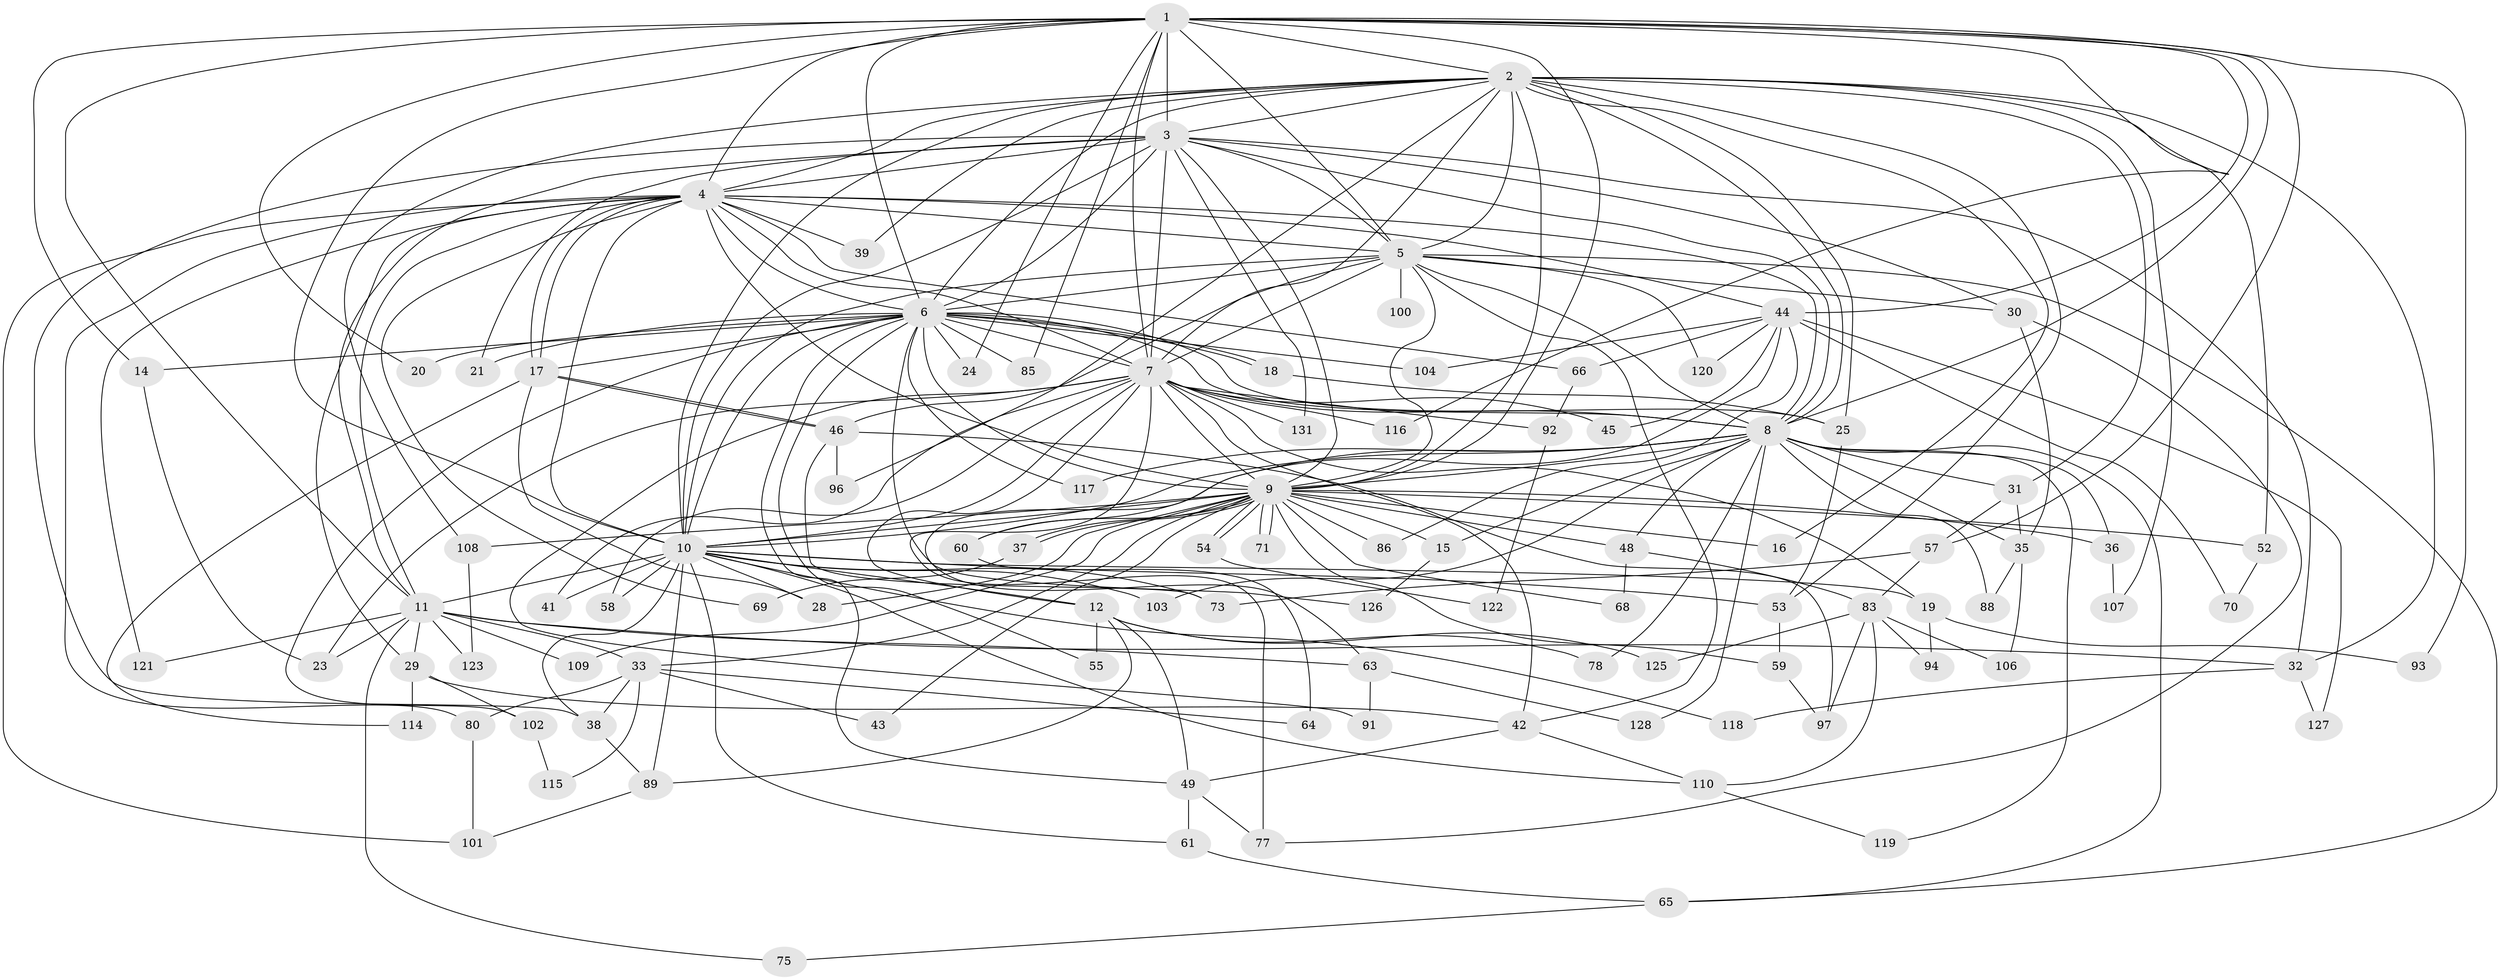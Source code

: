 // Generated by graph-tools (version 1.1) at 2025/51/02/27/25 19:51:50]
// undirected, 100 vertices, 244 edges
graph export_dot {
graph [start="1"]
  node [color=gray90,style=filled];
  1 [super="+22"];
  2 [super="+26"];
  3 [super="+62"];
  4 [super="+72"];
  5 [super="+50"];
  6 [super="+98"];
  7 [super="+124"];
  8 [super="+105"];
  9 [super="+84"];
  10 [super="+13"];
  11 [super="+40"];
  12 [super="+34"];
  14 [super="+27"];
  15;
  16;
  17 [super="+79"];
  18 [super="+74"];
  19;
  20;
  21;
  23;
  24;
  25;
  28;
  29 [super="+47"];
  30;
  31;
  32 [super="+81"];
  33 [super="+51"];
  35 [super="+82"];
  36;
  37;
  38 [super="+129"];
  39;
  41;
  42;
  43;
  44 [super="+87"];
  45;
  46;
  48 [super="+130"];
  49 [super="+67"];
  52 [super="+76"];
  53 [super="+56"];
  54;
  55;
  57;
  58;
  59;
  60;
  61;
  63;
  64;
  65 [super="+95"];
  66;
  68;
  69;
  70;
  71;
  73 [super="+99"];
  75;
  77 [super="+90"];
  78;
  80;
  83 [super="+113"];
  85;
  86;
  88;
  89;
  91;
  92;
  93;
  94;
  96;
  97 [super="+111"];
  100;
  101 [super="+112"];
  102;
  103;
  104;
  106;
  107;
  108;
  109;
  110;
  114;
  115;
  116;
  117;
  118;
  119;
  120;
  121;
  122;
  123;
  125;
  126;
  127;
  128;
  131;
  1 -- 2;
  1 -- 3 [weight=2];
  1 -- 4;
  1 -- 5;
  1 -- 6;
  1 -- 7;
  1 -- 8;
  1 -- 9;
  1 -- 10;
  1 -- 11;
  1 -- 14;
  1 -- 20;
  1 -- 24;
  1 -- 44 [weight=2];
  1 -- 57;
  1 -- 85;
  1 -- 93;
  1 -- 116;
  2 -- 3;
  2 -- 4;
  2 -- 5;
  2 -- 6 [weight=2];
  2 -- 7;
  2 -- 8 [weight=2];
  2 -- 9;
  2 -- 10;
  2 -- 16;
  2 -- 25;
  2 -- 31;
  2 -- 32;
  2 -- 39;
  2 -- 52;
  2 -- 96;
  2 -- 107;
  2 -- 108;
  2 -- 53;
  3 -- 4;
  3 -- 5;
  3 -- 6 [weight=2];
  3 -- 7;
  3 -- 8;
  3 -- 9;
  3 -- 10;
  3 -- 21;
  3 -- 30;
  3 -- 11;
  3 -- 32;
  3 -- 131;
  3 -- 38;
  4 -- 5;
  4 -- 6;
  4 -- 7;
  4 -- 8;
  4 -- 9;
  4 -- 10;
  4 -- 17;
  4 -- 17;
  4 -- 29;
  4 -- 39;
  4 -- 44;
  4 -- 66;
  4 -- 69;
  4 -- 80;
  4 -- 121;
  4 -- 11;
  4 -- 101;
  5 -- 6;
  5 -- 7;
  5 -- 8;
  5 -- 9;
  5 -- 10 [weight=2];
  5 -- 30;
  5 -- 42;
  5 -- 65;
  5 -- 100 [weight=2];
  5 -- 120;
  5 -- 46;
  6 -- 7;
  6 -- 8;
  6 -- 9;
  6 -- 10;
  6 -- 14;
  6 -- 18;
  6 -- 18;
  6 -- 20;
  6 -- 21;
  6 -- 24;
  6 -- 25;
  6 -- 55;
  6 -- 85;
  6 -- 102;
  6 -- 104;
  6 -- 117;
  6 -- 126;
  6 -- 49;
  6 -- 17;
  7 -- 8;
  7 -- 9;
  7 -- 10;
  7 -- 12 [weight=2];
  7 -- 19;
  7 -- 23;
  7 -- 41;
  7 -- 42;
  7 -- 45;
  7 -- 58;
  7 -- 77;
  7 -- 91;
  7 -- 92;
  7 -- 116;
  7 -- 131;
  8 -- 9;
  8 -- 10;
  8 -- 15;
  8 -- 31;
  8 -- 36;
  8 -- 48;
  8 -- 63;
  8 -- 78;
  8 -- 88;
  8 -- 103;
  8 -- 117;
  8 -- 119;
  8 -- 128;
  8 -- 65;
  8 -- 35;
  9 -- 10;
  9 -- 15;
  9 -- 16;
  9 -- 33 [weight=2];
  9 -- 36;
  9 -- 37;
  9 -- 37;
  9 -- 43;
  9 -- 48 [weight=2];
  9 -- 52 [weight=2];
  9 -- 54;
  9 -- 54;
  9 -- 59;
  9 -- 60;
  9 -- 68;
  9 -- 71;
  9 -- 71;
  9 -- 86;
  9 -- 108;
  9 -- 109;
  9 -- 28;
  10 -- 11;
  10 -- 12;
  10 -- 28;
  10 -- 38;
  10 -- 41;
  10 -- 53;
  10 -- 58;
  10 -- 61;
  10 -- 73;
  10 -- 89;
  10 -- 103;
  10 -- 110;
  10 -- 118;
  10 -- 19;
  11 -- 23;
  11 -- 29;
  11 -- 32;
  11 -- 33;
  11 -- 75;
  11 -- 109;
  11 -- 123;
  11 -- 121;
  11 -- 63;
  12 -- 49;
  12 -- 55;
  12 -- 78;
  12 -- 89;
  12 -- 125;
  14 -- 23;
  15 -- 126;
  17 -- 28;
  17 -- 46;
  17 -- 46;
  17 -- 114;
  18 -- 25;
  19 -- 93;
  19 -- 94;
  25 -- 53;
  29 -- 102;
  29 -- 42;
  29 -- 114;
  30 -- 35;
  30 -- 77;
  31 -- 35;
  31 -- 57;
  32 -- 118;
  32 -- 127;
  33 -- 38;
  33 -- 43;
  33 -- 80;
  33 -- 115;
  33 -- 64;
  35 -- 106;
  35 -- 88;
  36 -- 107;
  37 -- 69;
  38 -- 89;
  42 -- 49;
  42 -- 110;
  44 -- 45;
  44 -- 60;
  44 -- 66;
  44 -- 70;
  44 -- 86;
  44 -- 120;
  44 -- 127;
  44 -- 104;
  46 -- 73;
  46 -- 96;
  46 -- 97;
  48 -- 68;
  48 -- 83;
  49 -- 61;
  49 -- 77;
  52 -- 70;
  53 -- 59;
  54 -- 122;
  57 -- 83;
  57 -- 73;
  59 -- 97;
  60 -- 64;
  61 -- 65;
  63 -- 91;
  63 -- 128;
  65 -- 75;
  66 -- 92;
  80 -- 101;
  83 -- 94;
  83 -- 97;
  83 -- 106;
  83 -- 125;
  83 -- 110;
  89 -- 101;
  92 -- 122;
  102 -- 115;
  108 -- 123;
  110 -- 119;
}
